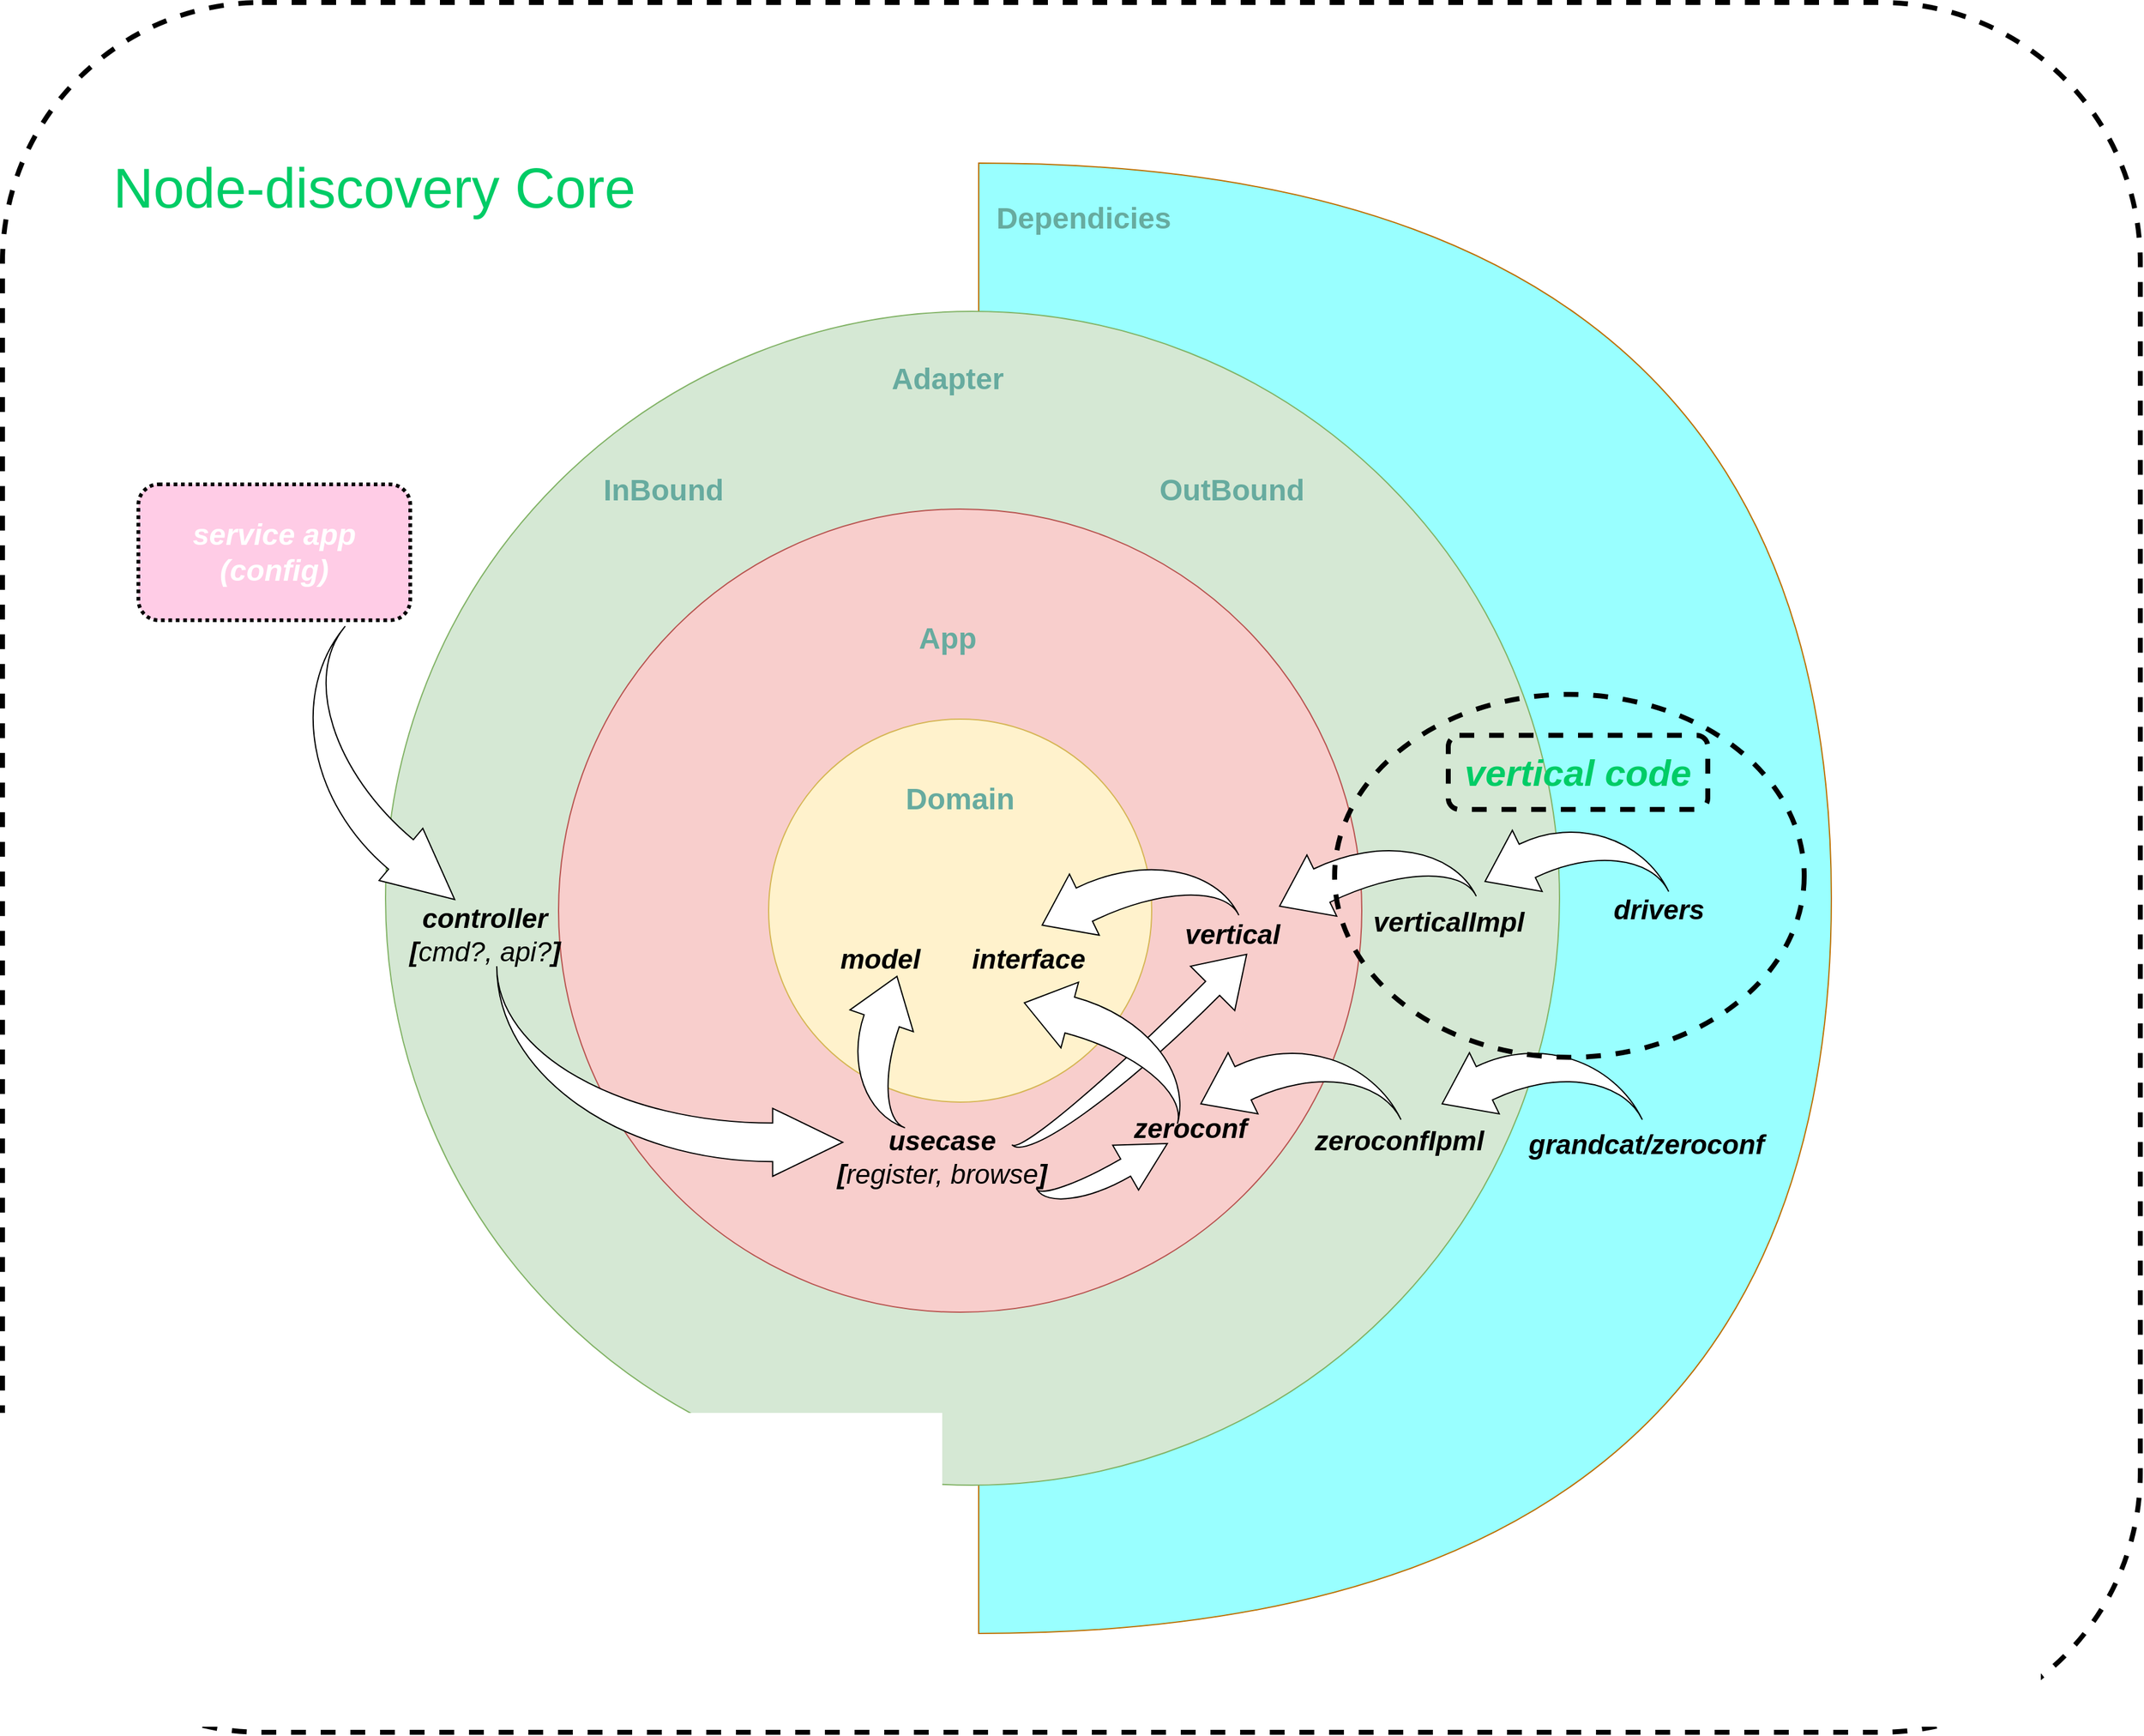 <mxfile version="20.5.3" type="github">
  <diagram id="rSy5blfaNyEz0sDoO-mt" name="Page-1">
    <mxGraphModel dx="5590" dy="5951" grid="1" gridSize="10" guides="1" tooltips="1" connect="1" arrows="1" fold="1" page="1" pageScale="1" pageWidth="3300" pageHeight="4681" math="0" shadow="0">
      <root>
        <mxCell id="0" />
        <mxCell id="1" parent="0" />
        <mxCell id="FkVBkoyMur-6P7EPDmrd-67" value="" style="rounded=1;whiteSpace=wrap;html=1;dashed=1;strokeWidth=4;fontSize=22;fontColor=#000000;fillColor=none;" vertex="1" parent="1">
          <mxGeometry x="-520" y="-270" width="1730" height="1400" as="geometry" />
        </mxCell>
        <mxCell id="FkVBkoyMur-6P7EPDmrd-17" value="&#xa;&lt;b style=&quot;color: rgb(0, 0, 0); font-family: Helvetica; font-size: 15px; font-style: normal; font-variant-ligatures: normal; font-variant-caps: normal; letter-spacing: normal; orphans: 2; text-align: center; text-indent: 0px; text-transform: none; widows: 2; word-spacing: 0px; -webkit-text-stroke-width: 0px; background-color: rgb(248, 249, 250); text-decoration-thickness: initial; text-decoration-style: initial; text-decoration-color: initial;&quot;&gt;&lt;i&gt;[grand/zeroconf]&lt;/i&gt;&lt;/b&gt;&#xa;&#xa;" style="shape=or;whiteSpace=wrap;html=1;fontSize=3;fillColor=#99FFFF;fontColor=#000000;strokeColor=#BD7000;" vertex="1" parent="1">
          <mxGeometry x="270" y="-140" width="690" height="1190" as="geometry" />
        </mxCell>
        <mxCell id="FkVBkoyMur-6P7EPDmrd-14" value="" style="ellipse;whiteSpace=wrap;html=1;aspect=fixed;fontSize=3;fillColor=#d5e8d4;strokeColor=#82b366;" vertex="1" parent="1">
          <mxGeometry x="-210" y="-20" width="950" height="950" as="geometry" />
        </mxCell>
        <mxCell id="FkVBkoyMur-6P7EPDmrd-15" value="" style="ellipse;whiteSpace=wrap;html=1;aspect=fixed;fontSize=3;fillColor=#f8cecc;strokeColor=#b85450;" vertex="1" parent="1">
          <mxGeometry x="-70" y="140" width="650" height="650" as="geometry" />
        </mxCell>
        <mxCell id="FkVBkoyMur-6P7EPDmrd-16" value="" style="ellipse;whiteSpace=wrap;html=1;aspect=fixed;fontSize=3;fillColor=#fff2cc;strokeColor=#d6b656;" vertex="1" parent="1">
          <mxGeometry x="100" y="310" width="310" height="310" as="geometry" />
        </mxCell>
        <mxCell id="FkVBkoyMur-6P7EPDmrd-18" value="&lt;b&gt;&lt;font color=&quot;#67ab9f&quot;&gt;Domain&lt;/font&gt;&lt;/b&gt;" style="text;html=1;strokeColor=none;fillColor=none;align=center;verticalAlign=middle;whiteSpace=wrap;rounded=0;fontSize=24;" vertex="1" parent="1">
          <mxGeometry x="210" y="360" width="90" height="30" as="geometry" />
        </mxCell>
        <mxCell id="FkVBkoyMur-6P7EPDmrd-19" value="&lt;b style=&quot;&quot;&gt;&lt;font style=&quot;&quot; color=&quot;#67ab9f&quot;&gt;App&lt;/font&gt;&lt;/b&gt;" style="text;html=1;strokeColor=none;fillColor=none;align=center;verticalAlign=middle;whiteSpace=wrap;rounded=0;fontSize=24;" vertex="1" parent="1">
          <mxGeometry x="200" y="230" width="90" height="30" as="geometry" />
        </mxCell>
        <mxCell id="FkVBkoyMur-6P7EPDmrd-20" value="&lt;b&gt;&lt;font color=&quot;#67ab9f&quot;&gt;InBound&lt;/font&gt;&lt;/b&gt;" style="text;html=1;strokeColor=none;fillColor=none;align=center;verticalAlign=middle;whiteSpace=wrap;rounded=0;fontSize=24;" vertex="1" parent="1">
          <mxGeometry x="-30" y="110" width="90" height="30" as="geometry" />
        </mxCell>
        <mxCell id="FkVBkoyMur-6P7EPDmrd-21" value="&lt;b&gt;&lt;font color=&quot;#67ab9f&quot;&gt;OutBound&lt;/font&gt;&lt;/b&gt;" style="text;html=1;strokeColor=none;fillColor=none;align=center;verticalAlign=middle;whiteSpace=wrap;rounded=0;fontSize=24;" vertex="1" parent="1">
          <mxGeometry x="430" y="110" width="90" height="30" as="geometry" />
        </mxCell>
        <mxCell id="FkVBkoyMur-6P7EPDmrd-22" value="&lt;b&gt;&lt;font color=&quot;#67ab9f&quot;&gt;Dependicies&lt;/font&gt;&lt;/b&gt;" style="text;html=1;strokeColor=none;fillColor=none;align=center;verticalAlign=middle;whiteSpace=wrap;rounded=0;fontSize=24;" vertex="1" parent="1">
          <mxGeometry x="310" y="-110" width="90" height="30" as="geometry" />
        </mxCell>
        <mxCell id="FkVBkoyMur-6P7EPDmrd-23" value="&lt;i style=&quot;font-size: 22px;&quot;&gt;&lt;b style=&quot;font-size: 22px;&quot;&gt;controller&lt;/b&gt;&lt;br style=&quot;font-size: 22px;&quot;&gt;&lt;b style=&quot;font-size: 22px;&quot;&gt;[&lt;/b&gt;cmd?, api?&lt;b style=&quot;font-size: 22px;&quot;&gt;]&lt;/b&gt;&lt;br style=&quot;font-size: 22px;&quot;&gt;&lt;/i&gt;" style="text;html=1;strokeColor=none;fillColor=none;align=center;verticalAlign=middle;rounded=0;fontSize=22;container=0;" vertex="1" parent="1">
          <mxGeometry x="-170" y="470" width="80" height="30" as="geometry" />
        </mxCell>
        <mxCell id="FkVBkoyMur-6P7EPDmrd-26" value="&lt;i style=&quot;font-size: 22px;&quot;&gt;&lt;b style=&quot;font-size: 22px;&quot;&gt;vertical&lt;/b&gt;&lt;/i&gt;" style="text;html=1;strokeColor=none;fillColor=none;align=center;verticalAlign=middle;rounded=0;fontSize=22;container=0;" vertex="1" parent="1">
          <mxGeometry x="445" y="470" width="60" height="30" as="geometry" />
        </mxCell>
        <mxCell id="FkVBkoyMur-6P7EPDmrd-27" value="&lt;i style=&quot;font-size: 22px;&quot;&gt;&lt;b style=&quot;font-size: 22px;&quot;&gt;verticalImpl&lt;/b&gt;&lt;/i&gt;" style="text;html=1;strokeColor=none;fillColor=none;align=center;verticalAlign=middle;rounded=0;fontSize=22;container=0;" vertex="1" parent="1">
          <mxGeometry x="620" y="460" width="60" height="30" as="geometry" />
        </mxCell>
        <mxCell id="FkVBkoyMur-6P7EPDmrd-28" value="&lt;i style=&quot;font-size: 22px;&quot;&gt;&lt;b style=&quot;font-size: 22px;&quot;&gt;interface&lt;/b&gt;&lt;/i&gt;" style="text;html=1;strokeColor=none;fillColor=none;align=center;verticalAlign=middle;rounded=0;fontSize=22;container=0;" vertex="1" parent="1">
          <mxGeometry x="280" y="490" width="60" height="30" as="geometry" />
        </mxCell>
        <mxCell id="FkVBkoyMur-6P7EPDmrd-29" value="&lt;b style=&quot;font-size: 22px;&quot;&gt;&lt;i style=&quot;font-size: 22px;&quot;&gt;model&lt;/i&gt;&lt;/b&gt;" style="text;html=1;strokeColor=none;fillColor=none;align=center;verticalAlign=middle;rounded=0;fontSize=22;container=0;" vertex="1" parent="1">
          <mxGeometry x="160" y="490" width="60" height="30" as="geometry" />
        </mxCell>
        <mxCell id="FkVBkoyMur-6P7EPDmrd-30" value="&lt;b style=&quot;font-size: 22px;&quot;&gt;&lt;i style=&quot;font-size: 22px;&quot;&gt;zeroconf&lt;/i&gt;&lt;/b&gt;" style="text;html=1;strokeColor=none;fillColor=none;align=center;verticalAlign=middle;rounded=0;fontSize=22;container=0;" vertex="1" parent="1">
          <mxGeometry x="411.33" y="627.1" width="60" height="30" as="geometry" />
        </mxCell>
        <mxCell id="FkVBkoyMur-6P7EPDmrd-31" value="&lt;b style=&quot;font-size: 22px;&quot;&gt;&lt;i style=&quot;font-size: 22px;&quot;&gt;zeroconfIpml&lt;br style=&quot;font-size: 22px;&quot;&gt;&lt;br style=&quot;font-size: 22px;&quot;&gt;&lt;/i&gt;&lt;/b&gt;" style="text;html=1;strokeColor=none;fillColor=none;align=center;verticalAlign=middle;rounded=0;fontSize=22;container=0;" vertex="1" parent="1">
          <mxGeometry x="530" y="650" width="160" height="30" as="geometry" />
        </mxCell>
        <mxCell id="FkVBkoyMur-6P7EPDmrd-32" value="&lt;i style=&quot;font-size: 22px;&quot;&gt;&lt;b style=&quot;font-size: 22px;&quot;&gt;drivers&lt;/b&gt;&lt;/i&gt;" style="text;html=1;strokeColor=none;fillColor=none;align=center;verticalAlign=middle;rounded=0;fontSize=22;container=0;" vertex="1" parent="1">
          <mxGeometry x="790" y="450" width="60" height="30" as="geometry" />
        </mxCell>
        <mxCell id="FkVBkoyMur-6P7EPDmrd-33" value="&lt;span style=&quot;color: rgba(0, 0, 0, 0); font-family: monospace; font-size: 0px; text-align: start;&quot;&gt;gsdf&lt;/span&gt;&lt;b&gt;&lt;i&gt;&lt;br&gt;&lt;/i&gt;&lt;/b&gt;" style="text;html=1;strokeColor=none;fillColor=none;align=center;verticalAlign=middle;whiteSpace=wrap;rounded=0;fontSize=15;container=0;" vertex="1" parent="1">
          <mxGeometry x="690" y="660" width="160" height="30" as="geometry" />
        </mxCell>
        <mxCell id="FkVBkoyMur-6P7EPDmrd-34" value="&lt;i style=&quot;font-size: 22px;&quot;&gt;&lt;b style=&quot;font-size: 22px;&quot;&gt;grandcat/zeroconf&lt;/b&gt;&lt;/i&gt;" style="text;html=1;strokeColor=none;fillColor=none;align=center;verticalAlign=middle;rounded=0;fontSize=22;container=0;" vertex="1" parent="1">
          <mxGeometry x="780" y="640" width="60" height="30" as="geometry" />
        </mxCell>
        <mxCell id="FkVBkoyMur-6P7EPDmrd-37" value="&lt;b style=&quot;font-size: 20px;&quot;&gt;&lt;i style=&quot;font-size: 24px;&quot;&gt;&lt;font style=&quot;font-size: 24px;&quot; color=&quot;#ffffff&quot;&gt;service app&lt;br&gt;(config)&lt;br&gt;&lt;/font&gt;&lt;/i&gt;&lt;/b&gt;" style="rounded=1;whiteSpace=wrap;html=1;fontSize=18;dashed=1;dashPattern=1 1;strokeWidth=3;fillColor=#FFCCE6;" vertex="1" parent="1">
          <mxGeometry x="-410" y="120" width="220" height="110" as="geometry" />
        </mxCell>
        <mxCell id="FkVBkoyMur-6P7EPDmrd-38" value="&lt;i style=&quot;font-size: 22px;&quot;&gt;&lt;b style=&quot;font-size: 22px;&quot;&gt;usecase&lt;br&gt;[&lt;/b&gt;register, browse&lt;b style=&quot;font-size: 22px;&quot;&gt;]&lt;/b&gt;&lt;/i&gt;" style="text;html=1;strokeColor=none;fillColor=none;align=center;verticalAlign=middle;rounded=0;fontSize=22;container=0;" vertex="1" parent="1">
          <mxGeometry x="210" y="650" width="60" height="30" as="geometry" />
        </mxCell>
        <mxCell id="FkVBkoyMur-6P7EPDmrd-49" value="" style="html=1;shadow=0;dashed=0;align=center;verticalAlign=middle;shape=mxgraph.arrows2.jumpInArrow;dy=15.6;dx=56.74;arrowHead=55;fontSize=22;rotation=40;flipV=1;flipH=0;" vertex="1" parent="1">
          <mxGeometry x="-312.17" y="285.96" width="210" height="140" as="geometry" />
        </mxCell>
        <mxCell id="FkVBkoyMur-6P7EPDmrd-50" value="" style="html=1;shadow=0;dashed=0;align=center;verticalAlign=middle;shape=mxgraph.arrows2.jumpInArrow;dy=15.6;dx=56.74;arrowHead=55;fontSize=22;rotation=0;flipV=1;flipH=0;" vertex="1" parent="1">
          <mxGeometry x="-120" y="510" width="280" height="170" as="geometry" />
        </mxCell>
        <mxCell id="FkVBkoyMur-6P7EPDmrd-51" value="" style="html=1;shadow=0;dashed=0;align=center;verticalAlign=middle;shape=mxgraph.arrows2.jumpInArrow;dy=15;dx=38;arrowHead=54.21;fontSize=22;flipV=0;rotation=-71;" vertex="1" parent="1">
          <mxGeometry x="137.4" y="538.52" width="113.81" height="73.19" as="geometry" />
        </mxCell>
        <mxCell id="FkVBkoyMur-6P7EPDmrd-52" value="" style="html=1;shadow=0;dashed=0;align=center;verticalAlign=middle;shape=mxgraph.arrows2.jumpInArrow;dy=8.01;dx=38.96;arrowHead=54.21;fontSize=22;flipV=1;rotation=-45;" vertex="1" parent="1">
          <mxGeometry x="279.15" y="561.06" width="243.32" height="50.68" as="geometry" />
        </mxCell>
        <mxCell id="FkVBkoyMur-6P7EPDmrd-53" value="" style="html=1;shadow=0;dashed=0;align=center;verticalAlign=middle;shape=mxgraph.arrows2.jumpInArrow;dy=8.01;dx=38.96;arrowHead=54.21;fontSize=22;flipV=1;rotation=-30;" vertex="1" parent="1">
          <mxGeometry x="320.01" y="660.05" width="110" height="41.87" as="geometry" />
        </mxCell>
        <mxCell id="FkVBkoyMur-6P7EPDmrd-56" value="" style="html=1;shadow=0;dashed=0;align=center;verticalAlign=middle;shape=mxgraph.arrows2.jumpInArrow;dy=15;dx=38;arrowHead=55;fontSize=22;flipV=0;flipH=1;rotation=-26;" vertex="1" parent="1">
          <mxGeometry x="321.6" y="415.4" width="146.58" height="90" as="geometry" />
        </mxCell>
        <mxCell id="FkVBkoyMur-6P7EPDmrd-58" value="" style="html=1;shadow=0;dashed=0;align=center;verticalAlign=middle;shape=mxgraph.arrows2.jumpInArrow;dy=15;dx=38;arrowHead=55;fontSize=22;flipV=0;flipH=1;rotation=-26;fontStyle=1" vertex="1" parent="1">
          <mxGeometry x="513.75" y="400" width="146.58" height="90" as="geometry" />
        </mxCell>
        <mxCell id="FkVBkoyMur-6P7EPDmrd-59" value="" style="html=1;shadow=0;dashed=0;align=center;verticalAlign=middle;shape=mxgraph.arrows2.jumpInArrow;dy=15;dx=38;arrowHead=55;fontSize=22;flipV=0;flipH=1;rotation=-26;fontStyle=1" vertex="1" parent="1">
          <mxGeometry x="683.03" y="383.13" width="130" height="100" as="geometry" />
        </mxCell>
        <mxCell id="FkVBkoyMur-6P7EPDmrd-60" value="" style="html=1;shadow=0;dashed=0;align=center;verticalAlign=middle;shape=mxgraph.arrows2.jumpInArrow;dy=15;dx=38;arrowHead=55;fontSize=22;flipV=0;flipH=1;rotation=-26;" vertex="1" parent="1">
          <mxGeometry x="454.72" y="560.43" width="140" height="110" as="geometry" />
        </mxCell>
        <mxCell id="FkVBkoyMur-6P7EPDmrd-61" value="" style="html=1;shadow=0;dashed=0;align=center;verticalAlign=middle;shape=mxgraph.arrows2.jumpInArrow;dy=15;dx=38;arrowHead=55;fontSize=22;flipV=0;flipH=1;rotation=-26;" vertex="1" parent="1">
          <mxGeometry x="650" y="560.43" width="140" height="110" as="geometry" />
        </mxCell>
        <mxCell id="FkVBkoyMur-6P7EPDmrd-63" value="" style="html=1;shadow=0;dashed=0;align=center;verticalAlign=middle;shape=mxgraph.arrows2.jumpInArrow;dy=15;dx=38;arrowHead=55;fontSize=22;flipV=0;flipH=1;rotation=15;" vertex="1" parent="1">
          <mxGeometry x="299.97" y="530.31" width="145" height="90" as="geometry" />
        </mxCell>
        <mxCell id="FkVBkoyMur-6P7EPDmrd-64" value="" style="ellipse;whiteSpace=wrap;html=1;fontSize=22;fontColor=#000000;fillColor=none;dashed=1;strokeWidth=4;" vertex="1" parent="1">
          <mxGeometry x="558.03" y="290" width="380" height="293.75" as="geometry" />
        </mxCell>
        <mxCell id="FkVBkoyMur-6P7EPDmrd-66" value="&lt;b&gt;&lt;i&gt;&lt;font color=&quot;#00cc66&quot; style=&quot;font-size: 30px;&quot;&gt;vertical code&lt;/font&gt;&lt;/i&gt;&lt;/b&gt;" style="rounded=1;whiteSpace=wrap;html=1;dashed=1;strokeWidth=4;fontSize=22;fontColor=#000000;fillColor=none;" vertex="1" parent="1">
          <mxGeometry x="650" y="323.13" width="210" height="60" as="geometry" />
        </mxCell>
        <mxCell id="FkVBkoyMur-6P7EPDmrd-68" value="Node-discovery Core" style="text;html=1;strokeColor=none;fillColor=none;align=center;verticalAlign=middle;whiteSpace=wrap;rounded=0;dashed=1;dashPattern=1 1;strokeWidth=3;fontSize=45;fontColor=#00CC66;" vertex="1" parent="1">
          <mxGeometry x="-480" y="-190" width="522.17" height="140" as="geometry" />
        </mxCell>
        <mxCell id="FkVBkoyMur-6P7EPDmrd-69" value="&lt;b style=&quot;&quot;&gt;&lt;font style=&quot;&quot; color=&quot;#67ab9f&quot;&gt;Adapter&lt;/font&gt;&lt;/b&gt;" style="text;html=1;strokeColor=none;fillColor=none;align=center;verticalAlign=middle;whiteSpace=wrap;rounded=0;fontSize=24;" vertex="1" parent="1">
          <mxGeometry x="200" y="20" width="90" height="30" as="geometry" />
        </mxCell>
      </root>
    </mxGraphModel>
  </diagram>
</mxfile>
